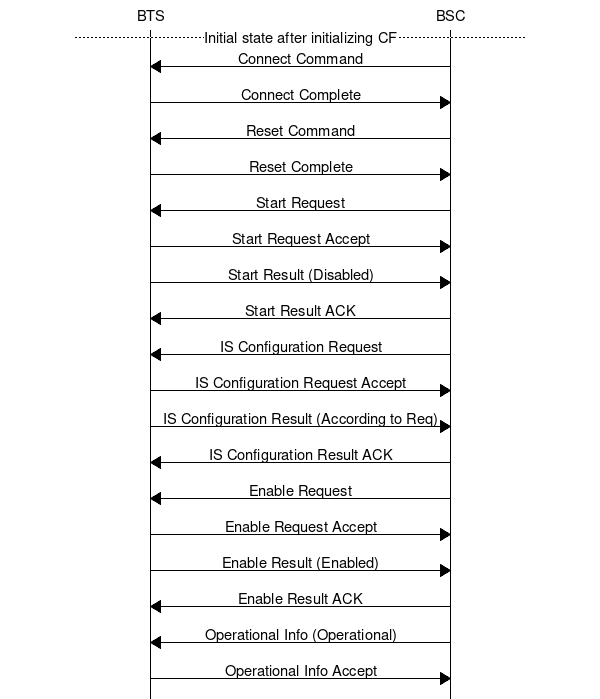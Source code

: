 msc {
	bts [label="BTS"], bsc [label="BSC"];
	# this is for the Interface Switch Object
	---		[label="Initial state after initializing CF"];

	bts <= bsc	[label="Connect Command"];
	bts => bsc	[label="Connect Complete"];

	bts <= bsc	[label="Reset Command"];
	bts => bsc	[label="Reset Complete"];

	bts <= bsc	[label="Start Request"];
	bts => bsc	[label="Start Request Accept"];
	bts => bsc	[label="Start Result (Disabled)"];
	bts <= bsc	[label="Start Result ACK"];

	bts <= bsc	[label="IS Configuration Request"];
	bts => bsc	[label="IS Configuration Request Accept"];
	bts => bsc	[label="IS Configuration Result (According to Req)"];
	bts <= bsc	[label="IS Configuration Result ACK"];

	bts <= bsc	[label="Enable Request"];
	bts => bsc	[label="Enable Request Accept"];
	bts => bsc	[label="Enable Result (Enabled)"];
	bts <= bsc	[label="Enable Result ACK"];

	bts <= bsc	[label="Operational Info (Operational)"];
	bts => bsc	[label="Operational Info Accept"];
}

